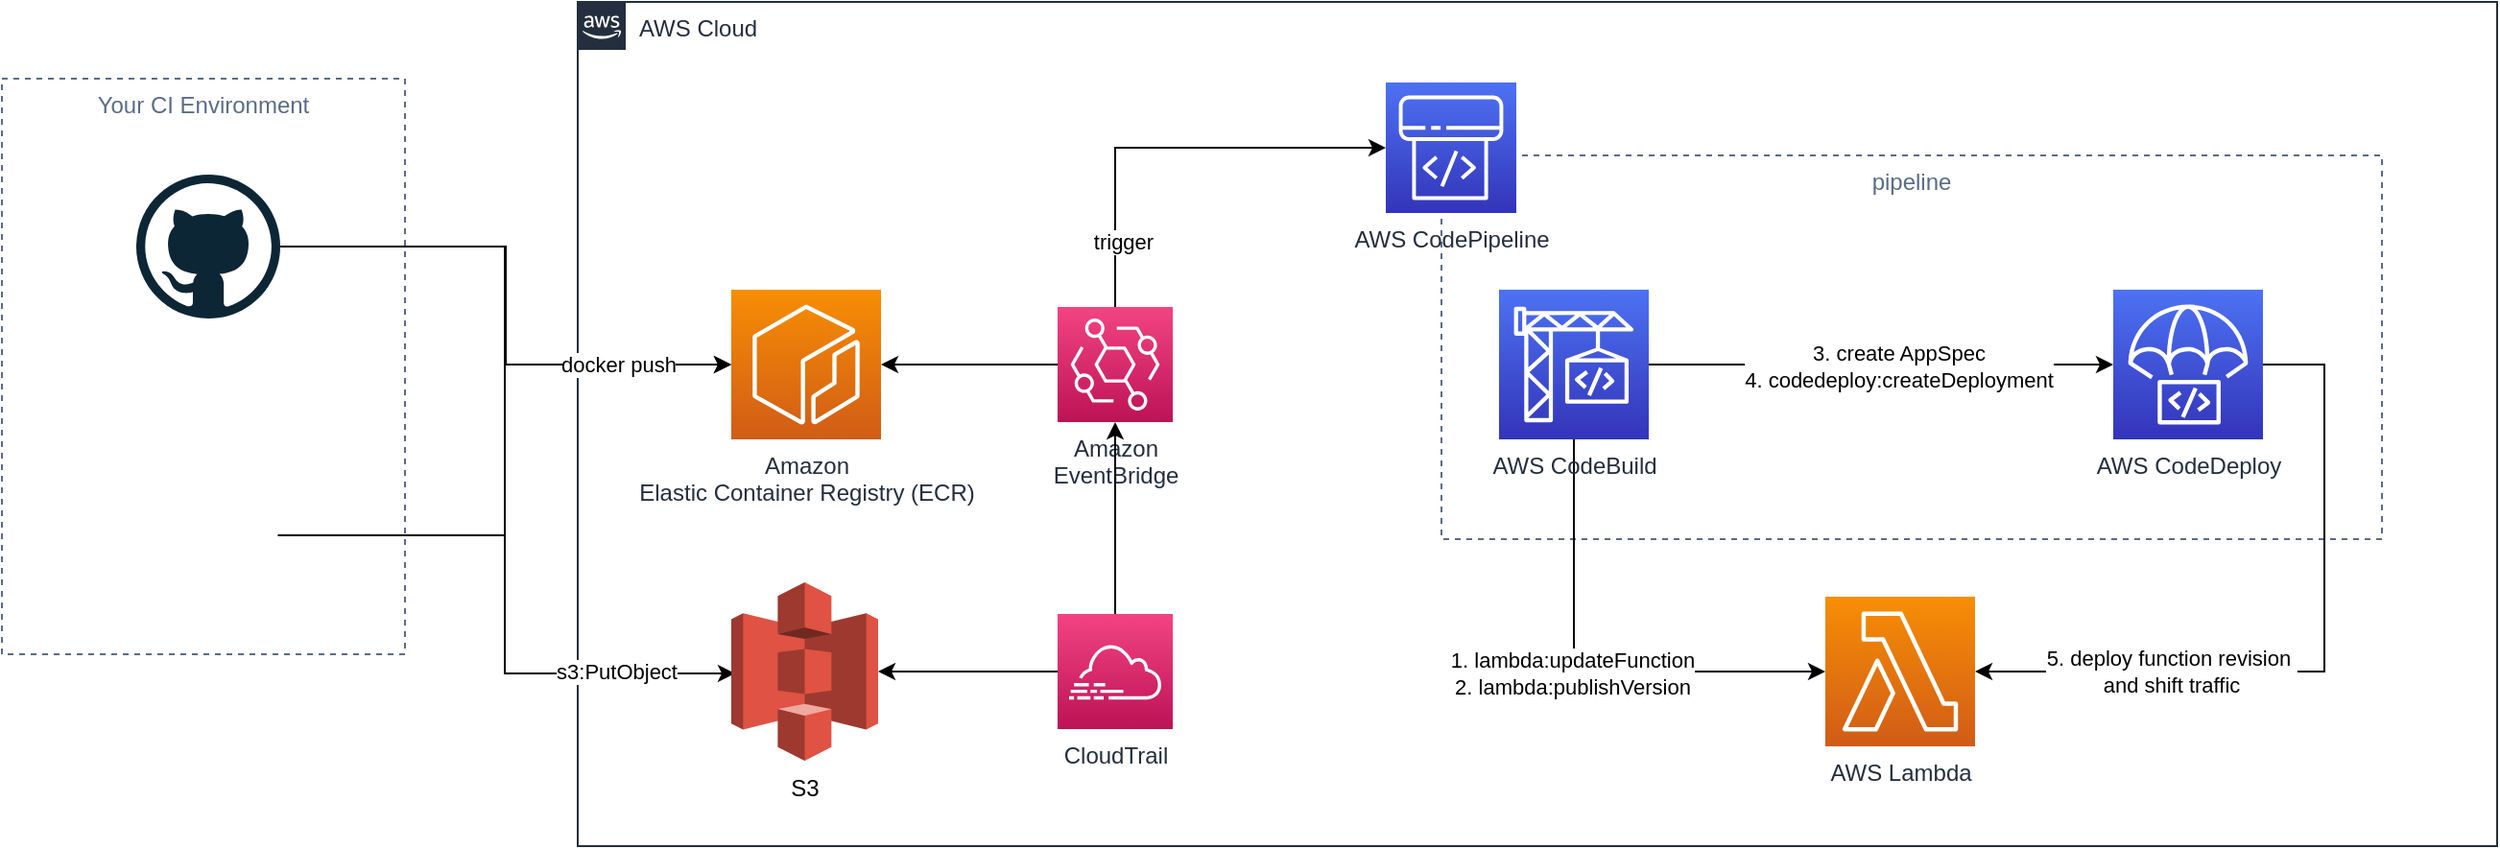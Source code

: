 <mxfile version="14.9.6" type="device"><diagram id="ddjsnHbcMY_IXPnPC_o7" name="deployment"><mxGraphModel dx="1948" dy="577" grid="1" gridSize="10" guides="1" tooltips="1" connect="1" arrows="1" fold="1" page="1" pageScale="1" pageWidth="850" pageHeight="1100" math="0" shadow="0"><root><mxCell id="0"/><mxCell id="1" parent="0"/><mxCell id="s7vtzR0SO9nPu6hRCf2J-28" value="Your CI Environment" style="fillColor=none;strokeColor=#5A6C86;dashed=1;verticalAlign=top;fontStyle=0;fontColor=#5A6C86;" parent="1" vertex="1"><mxGeometry x="-380" y="480" width="210" height="300" as="geometry"/></mxCell><mxCell id="s7vtzR0SO9nPu6hRCf2J-7" value="AWS Cloud" style="points=[[0,0],[0.25,0],[0.5,0],[0.75,0],[1,0],[1,0.25],[1,0.5],[1,0.75],[1,1],[0.75,1],[0.5,1],[0.25,1],[0,1],[0,0.75],[0,0.5],[0,0.25]];outlineConnect=0;gradientColor=none;html=1;whiteSpace=wrap;fontSize=12;fontStyle=0;shape=mxgraph.aws4.group;grIcon=mxgraph.aws4.group_aws_cloud_alt;strokeColor=#232F3E;fillColor=none;verticalAlign=top;align=left;spacingLeft=30;fontColor=#232F3E;dashed=0;" parent="1" vertex="1"><mxGeometry x="-80" y="440" width="1000" height="440" as="geometry"/></mxCell><mxCell id="s7vtzR0SO9nPu6hRCf2J-21" style="edgeStyle=orthogonalEdgeStyle;rounded=0;orthogonalLoop=1;jettySize=auto;html=1;" parent="1" source="s7vtzR0SO9nPu6hRCf2J-1" target="s7vtzR0SO9nPu6hRCf2J-5" edge="1"><mxGeometry relative="1" as="geometry"><Array as="points"><mxPoint x="200" y="516"/></Array></mxGeometry></mxCell><mxCell id="s7vtzR0SO9nPu6hRCf2J-22" value="trigger" style="edgeLabel;html=1;align=center;verticalAlign=middle;resizable=0;points=[];" parent="s7vtzR0SO9nPu6hRCf2J-21" vertex="1" connectable="0"><mxGeometry x="-0.696" y="-4" relative="1" as="geometry"><mxPoint as="offset"/></mxGeometry></mxCell><mxCell id="s7vtzR0SO9nPu6hRCf2J-23" style="edgeStyle=orthogonalEdgeStyle;rounded=0;orthogonalLoop=1;jettySize=auto;html=1;" parent="1" source="s7vtzR0SO9nPu6hRCf2J-1" target="s7vtzR0SO9nPu6hRCf2J-2" edge="1"><mxGeometry relative="1" as="geometry"/></mxCell><mxCell id="s7vtzR0SO9nPu6hRCf2J-1" value="Amazon &lt;br&gt;EventBridge" style="outlineConnect=0;fontColor=#232F3E;gradientColor=#F34482;gradientDirection=north;fillColor=#BC1356;strokeColor=#ffffff;dashed=0;verticalLabelPosition=bottom;verticalAlign=top;align=center;html=1;fontSize=12;fontStyle=0;aspect=fixed;shape=mxgraph.aws4.resourceIcon;resIcon=mxgraph.aws4.eventbridge;" parent="1" vertex="1"><mxGeometry x="170" y="599" width="60" height="60" as="geometry"/></mxCell><mxCell id="s7vtzR0SO9nPu6hRCf2J-2" value="Amazon &lt;br&gt;Elastic Container Registry (ECR)" style="outlineConnect=0;fontColor=#232F3E;gradientColor=#F78E04;gradientDirection=north;fillColor=#D05C17;strokeColor=#ffffff;dashed=0;verticalLabelPosition=bottom;verticalAlign=top;align=center;html=1;fontSize=12;fontStyle=0;aspect=fixed;shape=mxgraph.aws4.resourceIcon;resIcon=mxgraph.aws4.ecr;" parent="1" vertex="1"><mxGeometry y="590" width="78" height="78" as="geometry"/></mxCell><mxCell id="s7vtzR0SO9nPu6hRCf2J-25" style="edgeStyle=orthogonalEdgeStyle;rounded=0;orthogonalLoop=1;jettySize=auto;html=1;" parent="1" source="s7vtzR0SO9nPu6hRCf2J-3" target="s7vtzR0SO9nPu6hRCf2J-2" edge="1"><mxGeometry relative="1" as="geometry"/></mxCell><mxCell id="wNJZxxaqrdtJSZqB67iC-3" style="edgeStyle=orthogonalEdgeStyle;rounded=0;orthogonalLoop=1;jettySize=auto;html=1;" parent="1" edge="1"><mxGeometry relative="1" as="geometry"><mxPoint x="-233" y="567.517" as="sourcePoint"/><mxPoint x="2" y="790" as="targetPoint"/><Array as="points"><mxPoint x="-118" y="568"/><mxPoint x="-118" y="790"/></Array></mxGeometry></mxCell><mxCell id="wNJZxxaqrdtJSZqB67iC-4" value="s3:PutObject" style="edgeLabel;html=1;align=center;verticalAlign=middle;resizable=0;points=[];" parent="wNJZxxaqrdtJSZqB67iC-3" vertex="1" connectable="0"><mxGeometry x="0.747" y="3" relative="1" as="geometry"><mxPoint x="-4" y="2" as="offset"/></mxGeometry></mxCell><mxCell id="s7vtzR0SO9nPu6hRCf2J-3" value="" style="dashed=0;outlineConnect=0;html=1;align=center;labelPosition=center;verticalLabelPosition=bottom;verticalAlign=top;shape=mxgraph.weblogos.github" parent="1" vertex="1"><mxGeometry x="-310" y="530" width="75" height="75" as="geometry"/></mxCell><mxCell id="s7vtzR0SO9nPu6hRCf2J-26" style="edgeStyle=orthogonalEdgeStyle;rounded=0;orthogonalLoop=1;jettySize=auto;html=1;" parent="1" source="s7vtzR0SO9nPu6hRCf2J-4" target="s7vtzR0SO9nPu6hRCf2J-2" edge="1"><mxGeometry relative="1" as="geometry"><Array as="points"><mxPoint x="-118" y="718"/><mxPoint x="-118" y="629"/></Array></mxGeometry></mxCell><mxCell id="s7vtzR0SO9nPu6hRCf2J-27" value="docker push" style="edgeLabel;html=1;align=center;verticalAlign=middle;resizable=0;points=[];" parent="s7vtzR0SO9nPu6hRCf2J-26" vertex="1" connectable="0"><mxGeometry x="0.404" relative="1" as="geometry"><mxPoint x="37.25" as="offset"/></mxGeometry></mxCell><mxCell id="s7vtzR0SO9nPu6hRCf2J-4" value="" style="shape=image;verticalLabelPosition=bottom;labelBackgroundColor=#ffffff;verticalAlign=top;aspect=fixed;imageAspect=0;image=https://upload.wikimedia.org/wikipedia/commons/thumb/e/e9/Jenkins_logo.svg/1200px-Jenkins_logo.svg.png;" parent="1" vertex="1"><mxGeometry x="-308.75" y="668" width="72.5" height="100" as="geometry"/></mxCell><mxCell id="s7vtzR0SO9nPu6hRCf2J-8" value="pipeline" style="fillColor=none;strokeColor=#5A6C86;dashed=1;verticalAlign=top;fontStyle=0;fontColor=#5A6C86;" parent="1" vertex="1"><mxGeometry x="370" y="520" width="490" height="200" as="geometry"/></mxCell><mxCell id="s7vtzR0SO9nPu6hRCf2J-11" style="edgeStyle=orthogonalEdgeStyle;rounded=0;orthogonalLoop=1;jettySize=auto;html=1;" parent="1" source="s7vtzR0SO9nPu6hRCf2J-9" target="s7vtzR0SO9nPu6hRCf2J-10" edge="1"><mxGeometry relative="1" as="geometry"/></mxCell><mxCell id="s7vtzR0SO9nPu6hRCf2J-12" value="3. create AppSpec&lt;br&gt;4. codedeploy:createDeployment" style="edgeLabel;html=1;align=center;verticalAlign=middle;resizable=0;points=[];" parent="s7vtzR0SO9nPu6hRCf2J-11" vertex="1" connectable="0"><mxGeometry x="0.279" y="-1" relative="1" as="geometry"><mxPoint x="-25" as="offset"/></mxGeometry></mxCell><mxCell id="s7vtzR0SO9nPu6hRCf2J-14" style="edgeStyle=orthogonalEdgeStyle;rounded=0;orthogonalLoop=1;jettySize=auto;html=1;" parent="1" source="s7vtzR0SO9nPu6hRCf2J-9" target="s7vtzR0SO9nPu6hRCf2J-13" edge="1"><mxGeometry relative="1" as="geometry"><Array as="points"><mxPoint x="439" y="789"/></Array></mxGeometry></mxCell><mxCell id="s7vtzR0SO9nPu6hRCf2J-15" value="1. lambda:updateFunction&lt;br&gt;2. lambda:publishVersion" style="edgeLabel;html=1;align=center;verticalAlign=middle;resizable=0;points=[];" parent="s7vtzR0SO9nPu6hRCf2J-14" vertex="1" connectable="0"><mxGeometry x="-0.1" y="-1" relative="1" as="geometry"><mxPoint y="8" as="offset"/></mxGeometry></mxCell><mxCell id="s7vtzR0SO9nPu6hRCf2J-9" value="AWS CodeBuild" style="outlineConnect=0;fontColor=#232F3E;gradientColor=#4D72F3;gradientDirection=north;fillColor=#3334B9;strokeColor=#ffffff;dashed=0;verticalLabelPosition=bottom;verticalAlign=top;align=center;html=1;fontSize=12;fontStyle=0;aspect=fixed;shape=mxgraph.aws4.resourceIcon;resIcon=mxgraph.aws4.codebuild;" parent="1" vertex="1"><mxGeometry x="400" y="590" width="78" height="78" as="geometry"/></mxCell><mxCell id="s7vtzR0SO9nPu6hRCf2J-16" style="edgeStyle=orthogonalEdgeStyle;rounded=0;orthogonalLoop=1;jettySize=auto;html=1;" parent="1" source="s7vtzR0SO9nPu6hRCf2J-10" target="s7vtzR0SO9nPu6hRCf2J-13" edge="1"><mxGeometry relative="1" as="geometry"><Array as="points"><mxPoint x="830" y="629"/><mxPoint x="830" y="789"/></Array></mxGeometry></mxCell><mxCell id="s7vtzR0SO9nPu6hRCf2J-17" value="5. deploy function revision&amp;nbsp;&lt;br&gt;and shift traffic" style="edgeLabel;html=1;align=center;verticalAlign=middle;resizable=0;points=[];" parent="s7vtzR0SO9nPu6hRCf2J-16" vertex="1" connectable="0"><mxGeometry x="-0.466" relative="1" as="geometry"><mxPoint x="-80" y="92" as="offset"/></mxGeometry></mxCell><mxCell id="s7vtzR0SO9nPu6hRCf2J-10" value="AWS CodeDeploy" style="outlineConnect=0;fontColor=#232F3E;gradientColor=#4D72F3;gradientDirection=north;fillColor=#3334B9;strokeColor=#ffffff;dashed=0;verticalLabelPosition=bottom;verticalAlign=top;align=center;html=1;fontSize=12;fontStyle=0;aspect=fixed;shape=mxgraph.aws4.resourceIcon;resIcon=mxgraph.aws4.codedeploy;" parent="1" vertex="1"><mxGeometry x="720" y="590" width="78" height="78" as="geometry"/></mxCell><mxCell id="s7vtzR0SO9nPu6hRCf2J-13" value="AWS Lambda" style="outlineConnect=0;fontColor=#232F3E;gradientColor=#F78E04;gradientDirection=north;fillColor=#D05C17;strokeColor=#ffffff;dashed=0;verticalLabelPosition=bottom;verticalAlign=top;align=center;html=1;fontSize=12;fontStyle=0;aspect=fixed;shape=mxgraph.aws4.resourceIcon;resIcon=mxgraph.aws4.lambda;" parent="1" vertex="1"><mxGeometry x="570" y="750" width="78" height="78" as="geometry"/></mxCell><mxCell id="s7vtzR0SO9nPu6hRCf2J-5" value="AWS CodePipeline" style="outlineConnect=0;fontColor=#232F3E;gradientColor=#4D72F3;gradientDirection=north;fillColor=#3334B9;strokeColor=#ffffff;dashed=0;verticalLabelPosition=bottom;verticalAlign=top;align=center;html=1;fontSize=12;fontStyle=0;aspect=fixed;shape=mxgraph.aws4.resourceIcon;resIcon=mxgraph.aws4.codepipeline;" parent="1" vertex="1"><mxGeometry x="341" y="482" width="68" height="68" as="geometry"/></mxCell><mxCell id="wNJZxxaqrdtJSZqB67iC-2" value="S3" style="outlineConnect=0;dashed=0;verticalLabelPosition=bottom;verticalAlign=top;align=center;html=1;shape=mxgraph.aws3.s3;fillColor=#E05243;gradientColor=none;" parent="1" vertex="1"><mxGeometry y="742.5" width="76.5" height="93" as="geometry"/></mxCell><mxCell id="gxy7RKdQCBd2Q8CZft4o-2" style="edgeStyle=orthogonalEdgeStyle;rounded=0;orthogonalLoop=1;jettySize=auto;html=1;" edge="1" parent="1" source="gxy7RKdQCBd2Q8CZft4o-1" target="wNJZxxaqrdtJSZqB67iC-2"><mxGeometry relative="1" as="geometry"/></mxCell><mxCell id="gxy7RKdQCBd2Q8CZft4o-3" style="edgeStyle=orthogonalEdgeStyle;rounded=0;orthogonalLoop=1;jettySize=auto;html=1;" edge="1" parent="1" source="gxy7RKdQCBd2Q8CZft4o-1" target="s7vtzR0SO9nPu6hRCf2J-1"><mxGeometry relative="1" as="geometry"/></mxCell><mxCell id="gxy7RKdQCBd2Q8CZft4o-1" value="CloudTrail" style="points=[[0,0,0],[0.25,0,0],[0.5,0,0],[0.75,0,0],[1,0,0],[0,1,0],[0.25,1,0],[0.5,1,0],[0.75,1,0],[1,1,0],[0,0.25,0],[0,0.5,0],[0,0.75,0],[1,0.25,0],[1,0.5,0],[1,0.75,0]];points=[[0,0,0],[0.25,0,0],[0.5,0,0],[0.75,0,0],[1,0,0],[0,1,0],[0.25,1,0],[0.5,1,0],[0.75,1,0],[1,1,0],[0,0.25,0],[0,0.5,0],[0,0.75,0],[1,0.25,0],[1,0.5,0],[1,0.75,0]];outlineConnect=0;fontColor=#232F3E;gradientColor=#F34482;gradientDirection=north;fillColor=#BC1356;strokeColor=#ffffff;dashed=0;verticalLabelPosition=bottom;verticalAlign=top;align=center;html=1;fontSize=12;fontStyle=0;aspect=fixed;shape=mxgraph.aws4.resourceIcon;resIcon=mxgraph.aws4.cloudtrail;" vertex="1" parent="1"><mxGeometry x="170" y="759" width="60" height="60" as="geometry"/></mxCell></root></mxGraphModel></diagram></mxfile>
